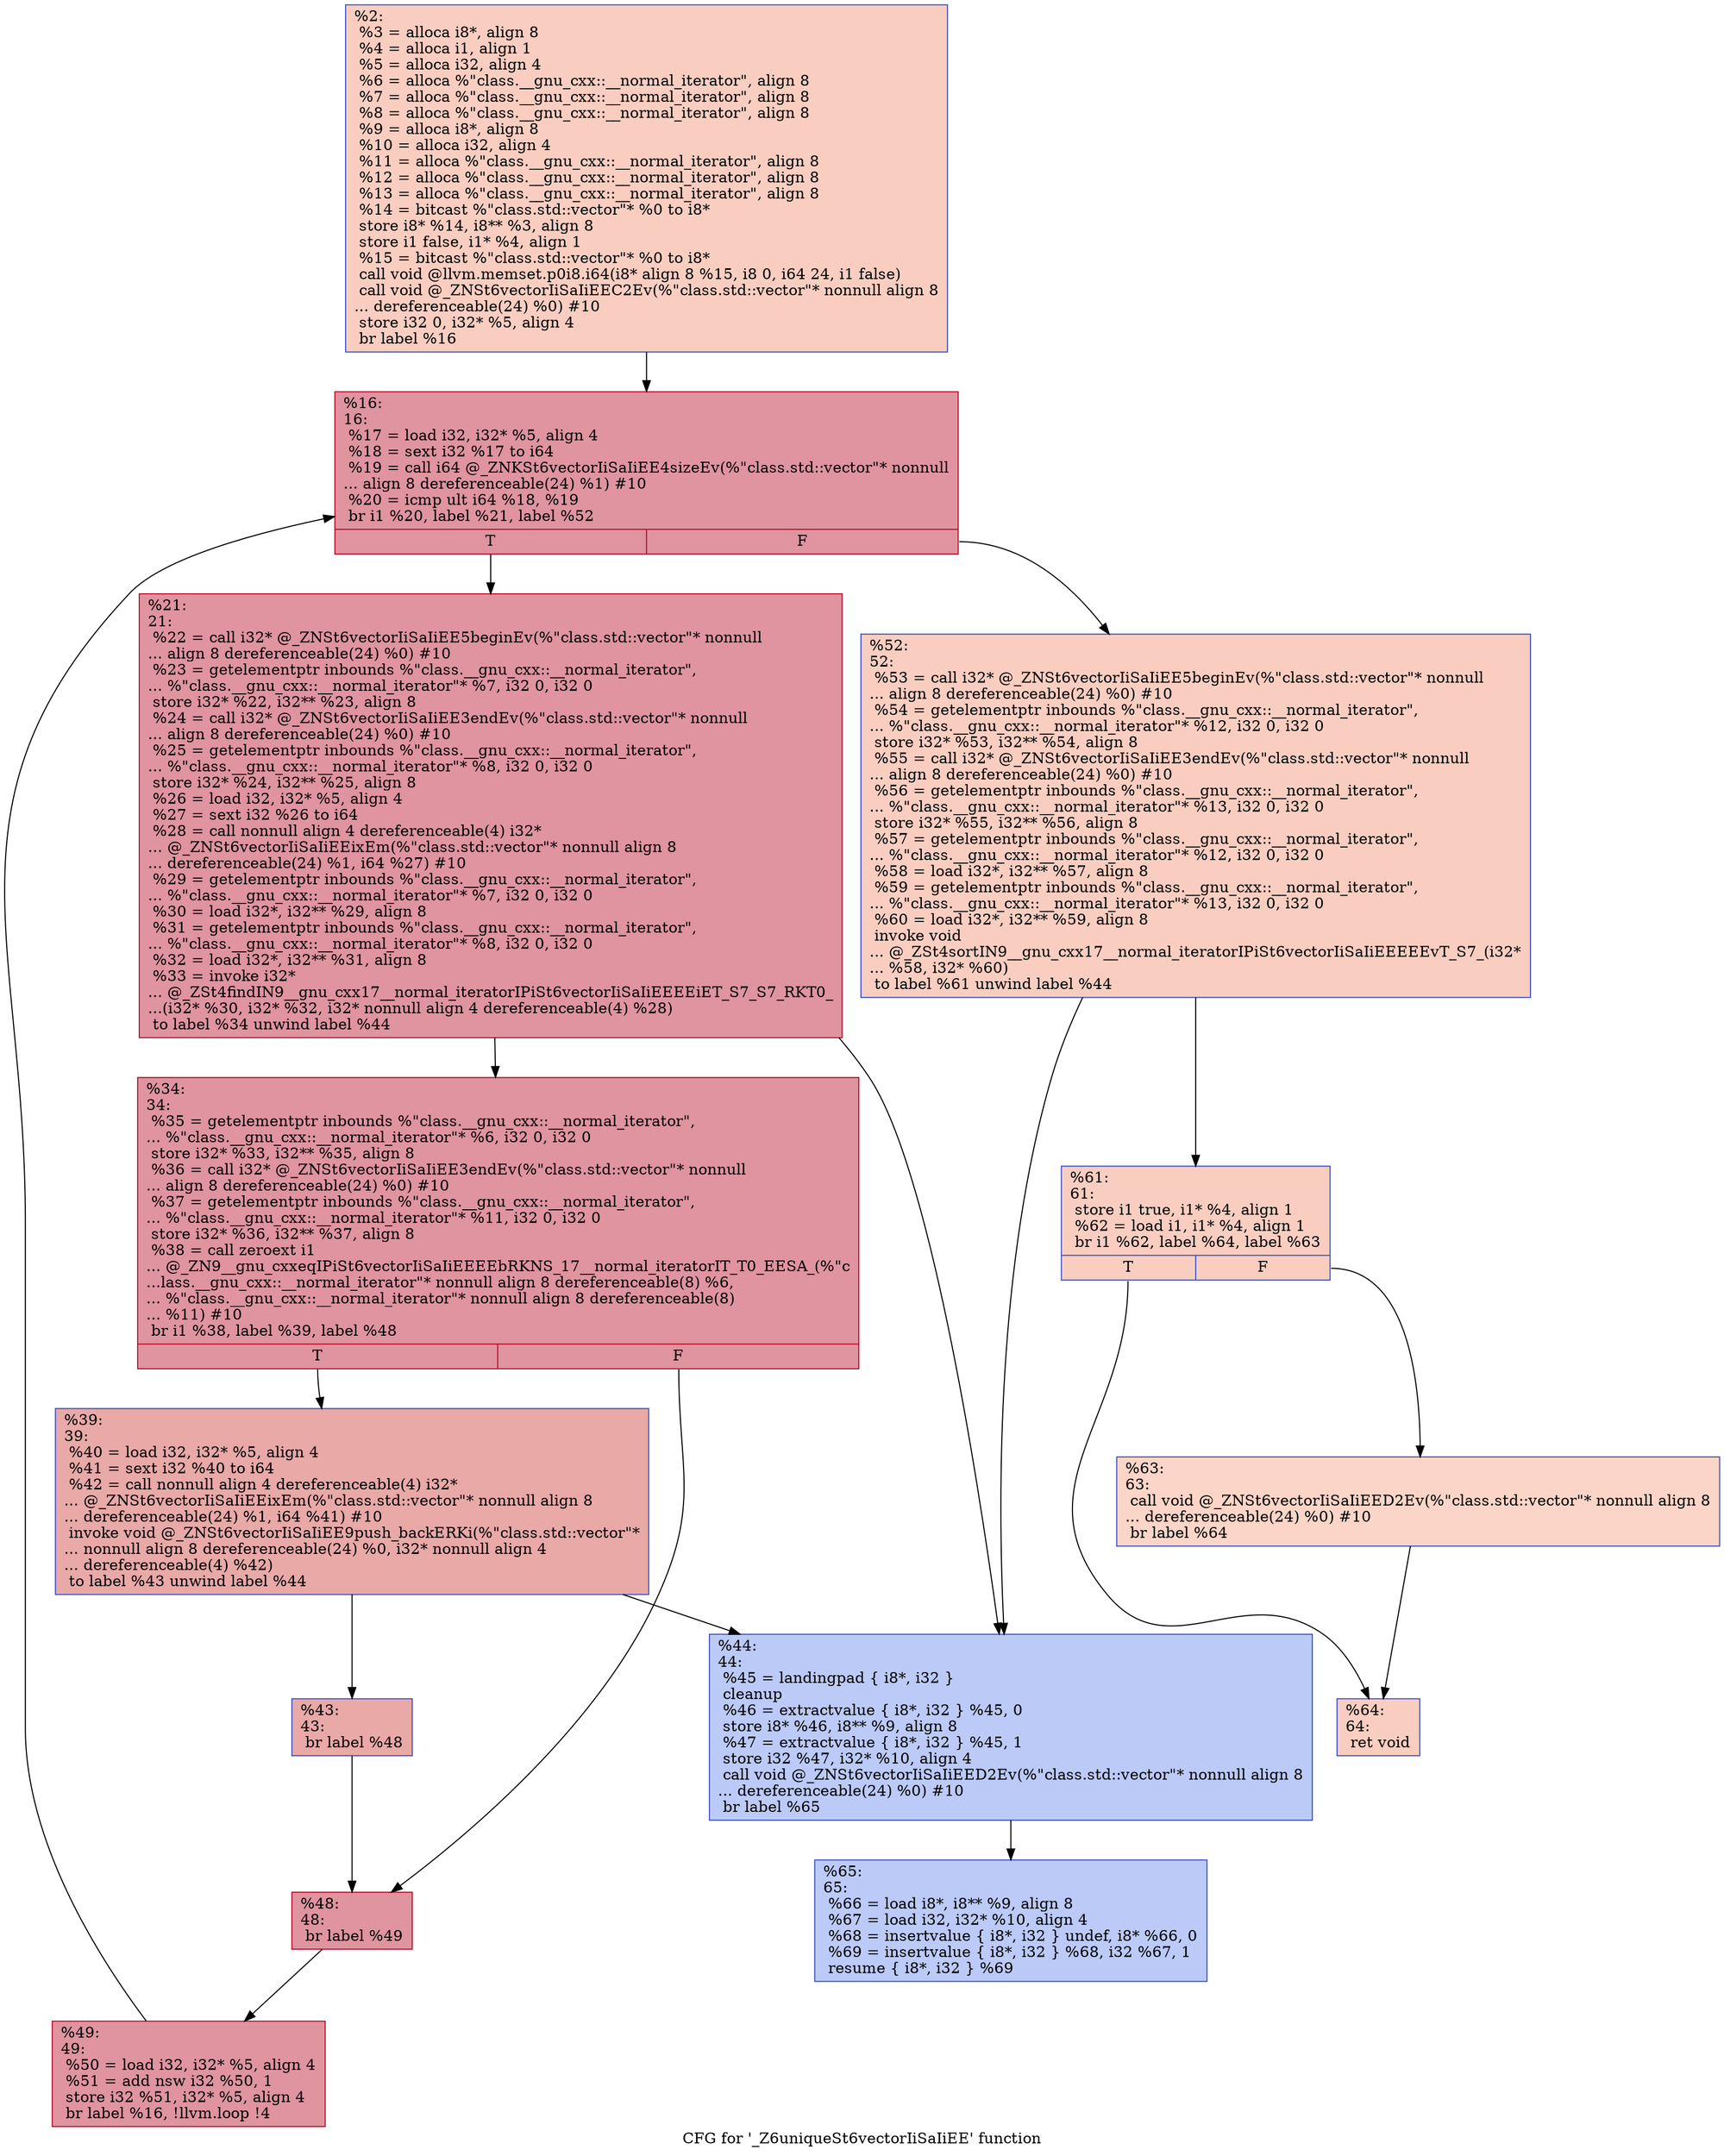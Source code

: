 digraph "CFG for '_Z6uniqueSt6vectorIiSaIiEE' function" {
	label="CFG for '_Z6uniqueSt6vectorIiSaIiEE' function";

	Node0x55b96f93a580 [shape=record,color="#3d50c3ff", style=filled, fillcolor="#f2907270",label="{%2:\l  %3 = alloca i8*, align 8\l  %4 = alloca i1, align 1\l  %5 = alloca i32, align 4\l  %6 = alloca %\"class.__gnu_cxx::__normal_iterator\", align 8\l  %7 = alloca %\"class.__gnu_cxx::__normal_iterator\", align 8\l  %8 = alloca %\"class.__gnu_cxx::__normal_iterator\", align 8\l  %9 = alloca i8*, align 8\l  %10 = alloca i32, align 4\l  %11 = alloca %\"class.__gnu_cxx::__normal_iterator\", align 8\l  %12 = alloca %\"class.__gnu_cxx::__normal_iterator\", align 8\l  %13 = alloca %\"class.__gnu_cxx::__normal_iterator\", align 8\l  %14 = bitcast %\"class.std::vector\"* %0 to i8*\l  store i8* %14, i8** %3, align 8\l  store i1 false, i1* %4, align 1\l  %15 = bitcast %\"class.std::vector\"* %0 to i8*\l  call void @llvm.memset.p0i8.i64(i8* align 8 %15, i8 0, i64 24, i1 false)\l  call void @_ZNSt6vectorIiSaIiEEC2Ev(%\"class.std::vector\"* nonnull align 8\l... dereferenceable(24) %0) #10\l  store i32 0, i32* %5, align 4\l  br label %16\l}"];
	Node0x55b96f93a580 -> Node0x55b96f93b9f0;
	Node0x55b96f93b9f0 [shape=record,color="#b70d28ff", style=filled, fillcolor="#b70d2870",label="{%16:\l16:                                               \l  %17 = load i32, i32* %5, align 4\l  %18 = sext i32 %17 to i64\l  %19 = call i64 @_ZNKSt6vectorIiSaIiEE4sizeEv(%\"class.std::vector\"* nonnull\l... align 8 dereferenceable(24) %1) #10\l  %20 = icmp ult i64 %18, %19\l  br i1 %20, label %21, label %52\l|{<s0>T|<s1>F}}"];
	Node0x55b96f93b9f0:s0 -> Node0x55b96f93be60;
	Node0x55b96f93b9f0:s1 -> Node0x55b96f93beb0;
	Node0x55b96f93be60 [shape=record,color="#b70d28ff", style=filled, fillcolor="#b70d2870",label="{%21:\l21:                                               \l  %22 = call i32* @_ZNSt6vectorIiSaIiEE5beginEv(%\"class.std::vector\"* nonnull\l... align 8 dereferenceable(24) %0) #10\l  %23 = getelementptr inbounds %\"class.__gnu_cxx::__normal_iterator\",\l... %\"class.__gnu_cxx::__normal_iterator\"* %7, i32 0, i32 0\l  store i32* %22, i32** %23, align 8\l  %24 = call i32* @_ZNSt6vectorIiSaIiEE3endEv(%\"class.std::vector\"* nonnull\l... align 8 dereferenceable(24) %0) #10\l  %25 = getelementptr inbounds %\"class.__gnu_cxx::__normal_iterator\",\l... %\"class.__gnu_cxx::__normal_iterator\"* %8, i32 0, i32 0\l  store i32* %24, i32** %25, align 8\l  %26 = load i32, i32* %5, align 4\l  %27 = sext i32 %26 to i64\l  %28 = call nonnull align 4 dereferenceable(4) i32*\l... @_ZNSt6vectorIiSaIiEEixEm(%\"class.std::vector\"* nonnull align 8\l... dereferenceable(24) %1, i64 %27) #10\l  %29 = getelementptr inbounds %\"class.__gnu_cxx::__normal_iterator\",\l... %\"class.__gnu_cxx::__normal_iterator\"* %7, i32 0, i32 0\l  %30 = load i32*, i32** %29, align 8\l  %31 = getelementptr inbounds %\"class.__gnu_cxx::__normal_iterator\",\l... %\"class.__gnu_cxx::__normal_iterator\"* %8, i32 0, i32 0\l  %32 = load i32*, i32** %31, align 8\l  %33 = invoke i32*\l... @_ZSt4findIN9__gnu_cxx17__normal_iteratorIPiSt6vectorIiSaIiEEEEiET_S7_S7_RKT0_\l...(i32* %30, i32* %32, i32* nonnull align 4 dereferenceable(4) %28)\l          to label %34 unwind label %44\l}"];
	Node0x55b96f93be60 -> Node0x55b96f93cf40;
	Node0x55b96f93be60 -> Node0x55b96f93cf90;
	Node0x55b96f93cf40 [shape=record,color="#b70d28ff", style=filled, fillcolor="#b70d2870",label="{%34:\l34:                                               \l  %35 = getelementptr inbounds %\"class.__gnu_cxx::__normal_iterator\",\l... %\"class.__gnu_cxx::__normal_iterator\"* %6, i32 0, i32 0\l  store i32* %33, i32** %35, align 8\l  %36 = call i32* @_ZNSt6vectorIiSaIiEE3endEv(%\"class.std::vector\"* nonnull\l... align 8 dereferenceable(24) %0) #10\l  %37 = getelementptr inbounds %\"class.__gnu_cxx::__normal_iterator\",\l... %\"class.__gnu_cxx::__normal_iterator\"* %11, i32 0, i32 0\l  store i32* %36, i32** %37, align 8\l  %38 = call zeroext i1\l... @_ZN9__gnu_cxxeqIPiSt6vectorIiSaIiEEEEbRKNS_17__normal_iteratorIT_T0_EESA_(%\"c\l...lass.__gnu_cxx::__normal_iterator\"* nonnull align 8 dereferenceable(8) %6,\l... %\"class.__gnu_cxx::__normal_iterator\"* nonnull align 8 dereferenceable(8)\l... %11) #10\l  br i1 %38, label %39, label %48\l|{<s0>T|<s1>F}}"];
	Node0x55b96f93cf40:s0 -> Node0x55b96f93d9c0;
	Node0x55b96f93cf40:s1 -> Node0x55b96f93da50;
	Node0x55b96f93d9c0 [shape=record,color="#3d50c3ff", style=filled, fillcolor="#ca3b3770",label="{%39:\l39:                                               \l  %40 = load i32, i32* %5, align 4\l  %41 = sext i32 %40 to i64\l  %42 = call nonnull align 4 dereferenceable(4) i32*\l... @_ZNSt6vectorIiSaIiEEixEm(%\"class.std::vector\"* nonnull align 8\l... dereferenceable(24) %1, i64 %41) #10\l  invoke void @_ZNSt6vectorIiSaIiEE9push_backERKi(%\"class.std::vector\"*\l... nonnull align 8 dereferenceable(24) %0, i32* nonnull align 4\l... dereferenceable(4) %42)\l          to label %43 unwind label %44\l}"];
	Node0x55b96f93d9c0 -> Node0x55b96f93ddd0;
	Node0x55b96f93d9c0 -> Node0x55b96f93cf90;
	Node0x55b96f93ddd0 [shape=record,color="#3d50c3ff", style=filled, fillcolor="#ca3b3770",label="{%43:\l43:                                               \l  br label %48\l}"];
	Node0x55b96f93ddd0 -> Node0x55b96f93da50;
	Node0x55b96f93cf90 [shape=record,color="#3d50c3ff", style=filled, fillcolor="#6687ed70",label="{%44:\l44:                                               \l  %45 = landingpad \{ i8*, i32 \}\l          cleanup\l  %46 = extractvalue \{ i8*, i32 \} %45, 0\l  store i8* %46, i8** %9, align 8\l  %47 = extractvalue \{ i8*, i32 \} %45, 1\l  store i32 %47, i32* %10, align 4\l  call void @_ZNSt6vectorIiSaIiEED2Ev(%\"class.std::vector\"* nonnull align 8\l... dereferenceable(24) %0) #10\l  br label %65\l}"];
	Node0x55b96f93cf90 -> Node0x55b96f93e7a0;
	Node0x55b96f93da50 [shape=record,color="#b70d28ff", style=filled, fillcolor="#b70d2870",label="{%48:\l48:                                               \l  br label %49\l}"];
	Node0x55b96f93da50 -> Node0x55b96f93e860;
	Node0x55b96f93e860 [shape=record,color="#b70d28ff", style=filled, fillcolor="#b70d2870",label="{%49:\l49:                                               \l  %50 = load i32, i32* %5, align 4\l  %51 = add nsw i32 %50, 1\l  store i32 %51, i32* %5, align 4\l  br label %16, !llvm.loop !4\l}"];
	Node0x55b96f93e860 -> Node0x55b96f93b9f0;
	Node0x55b96f93beb0 [shape=record,color="#3d50c3ff", style=filled, fillcolor="#f2907270",label="{%52:\l52:                                               \l  %53 = call i32* @_ZNSt6vectorIiSaIiEE5beginEv(%\"class.std::vector\"* nonnull\l... align 8 dereferenceable(24) %0) #10\l  %54 = getelementptr inbounds %\"class.__gnu_cxx::__normal_iterator\",\l... %\"class.__gnu_cxx::__normal_iterator\"* %12, i32 0, i32 0\l  store i32* %53, i32** %54, align 8\l  %55 = call i32* @_ZNSt6vectorIiSaIiEE3endEv(%\"class.std::vector\"* nonnull\l... align 8 dereferenceable(24) %0) #10\l  %56 = getelementptr inbounds %\"class.__gnu_cxx::__normal_iterator\",\l... %\"class.__gnu_cxx::__normal_iterator\"* %13, i32 0, i32 0\l  store i32* %55, i32** %56, align 8\l  %57 = getelementptr inbounds %\"class.__gnu_cxx::__normal_iterator\",\l... %\"class.__gnu_cxx::__normal_iterator\"* %12, i32 0, i32 0\l  %58 = load i32*, i32** %57, align 8\l  %59 = getelementptr inbounds %\"class.__gnu_cxx::__normal_iterator\",\l... %\"class.__gnu_cxx::__normal_iterator\"* %13, i32 0, i32 0\l  %60 = load i32*, i32** %59, align 8\l  invoke void\l... @_ZSt4sortIN9__gnu_cxx17__normal_iteratorIPiSt6vectorIiSaIiEEEEEvT_S7_(i32*\l... %58, i32* %60)\l          to label %61 unwind label %44\l}"];
	Node0x55b96f93beb0 -> Node0x55b96f93fd70;
	Node0x55b96f93beb0 -> Node0x55b96f93cf90;
	Node0x55b96f93fd70 [shape=record,color="#3d50c3ff", style=filled, fillcolor="#f2907270",label="{%61:\l61:                                               \l  store i1 true, i1* %4, align 1\l  %62 = load i1, i1* %4, align 1\l  br i1 %62, label %64, label %63\l|{<s0>T|<s1>F}}"];
	Node0x55b96f93fd70:s0 -> Node0x55b96f93fd20;
	Node0x55b96f93fd70:s1 -> Node0x55b96f940170;
	Node0x55b96f940170 [shape=record,color="#3d50c3ff", style=filled, fillcolor="#f5a08170",label="{%63:\l63:                                               \l  call void @_ZNSt6vectorIiSaIiEED2Ev(%\"class.std::vector\"* nonnull align 8\l... dereferenceable(24) %0) #10\l  br label %64\l}"];
	Node0x55b96f940170 -> Node0x55b96f93fd20;
	Node0x55b96f93fd20 [shape=record,color="#3d50c3ff", style=filled, fillcolor="#f2907270",label="{%64:\l64:                                               \l  ret void\l}"];
	Node0x55b96f93e7a0 [shape=record,color="#3d50c3ff", style=filled, fillcolor="#6687ed70",label="{%65:\l65:                                               \l  %66 = load i8*, i8** %9, align 8\l  %67 = load i32, i32* %10, align 4\l  %68 = insertvalue \{ i8*, i32 \} undef, i8* %66, 0\l  %69 = insertvalue \{ i8*, i32 \} %68, i32 %67, 1\l  resume \{ i8*, i32 \} %69\l}"];
}
